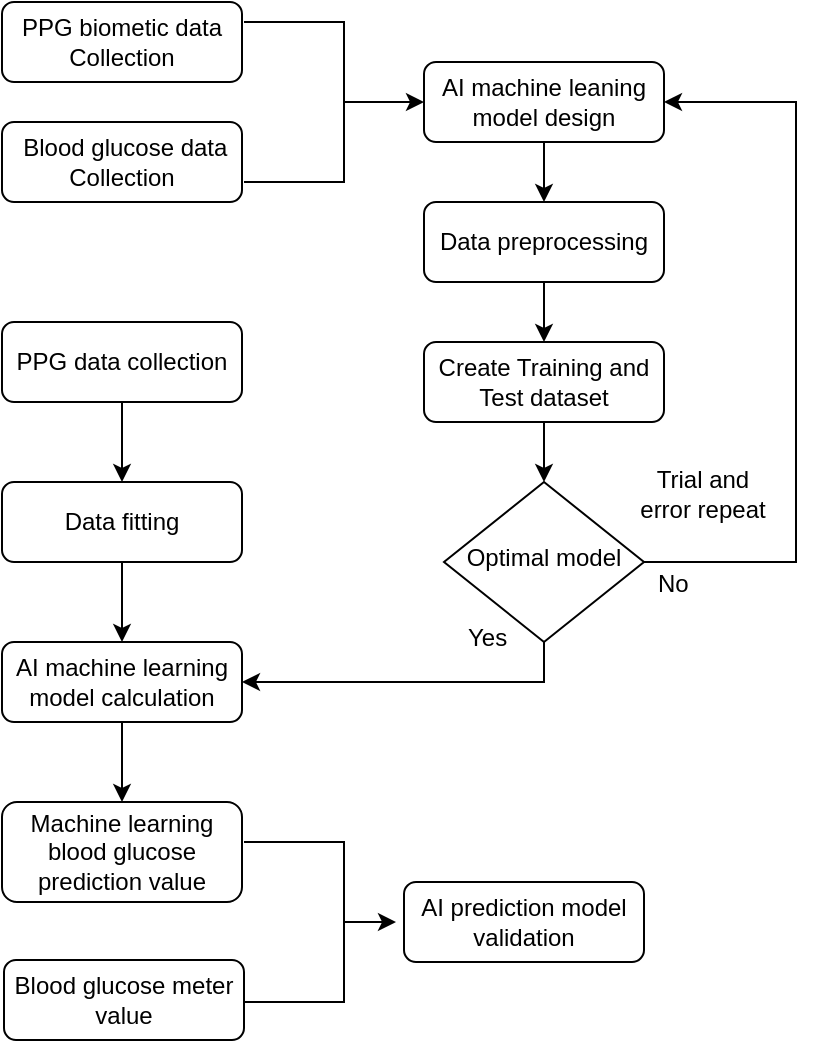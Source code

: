 <mxfile version="21.6.1" type="github">
  <diagram id="C5RBs43oDa-KdzZeNtuy" name="Page-1">
    <mxGraphModel dx="422" dy="398" grid="1" gridSize="10" guides="1" tooltips="1" connect="1" arrows="1" fold="1" page="1" pageScale="1" pageWidth="827" pageHeight="1169" math="0" shadow="0">
      <root>
        <mxCell id="WIyWlLk6GJQsqaUBKTNV-0" />
        <mxCell id="WIyWlLk6GJQsqaUBKTNV-1" parent="WIyWlLk6GJQsqaUBKTNV-0" />
        <mxCell id="WIyWlLk6GJQsqaUBKTNV-3" value="PPG biometic data&lt;br&gt;Collection" style="rounded=1;whiteSpace=wrap;html=1;fontSize=12;glass=0;strokeWidth=1;shadow=0;labelBackgroundColor=none;" parent="WIyWlLk6GJQsqaUBKTNV-1" vertex="1">
          <mxGeometry x="203" y="40" width="120" height="40" as="geometry" />
        </mxCell>
        <mxCell id="WIyWlLk6GJQsqaUBKTNV-7" value="AI machine leaning&lt;br&gt;model design" style="rounded=1;whiteSpace=wrap;html=1;fontSize=12;glass=0;strokeWidth=1;shadow=0;labelBackgroundColor=none;" parent="WIyWlLk6GJQsqaUBKTNV-1" vertex="1">
          <mxGeometry x="414" y="70" width="120" height="40" as="geometry" />
        </mxCell>
        <mxCell id="d5ANgDmR02GGeKv4E3o0-13" style="edgeStyle=orthogonalEdgeStyle;rounded=0;orthogonalLoop=1;jettySize=auto;html=1;labelBackgroundColor=none;fontColor=default;exitX=1;exitY=0.5;exitDx=0;exitDy=0;" edge="1" parent="WIyWlLk6GJQsqaUBKTNV-1" source="WIyWlLk6GJQsqaUBKTNV-10">
          <mxGeometry relative="1" as="geometry">
            <mxPoint x="534" y="90" as="targetPoint" />
            <mxPoint x="530" y="320" as="sourcePoint" />
            <Array as="points">
              <mxPoint x="600" y="320" />
              <mxPoint x="600" y="90" />
            </Array>
          </mxGeometry>
        </mxCell>
        <mxCell id="d5ANgDmR02GGeKv4E3o0-41" style="edgeStyle=orthogonalEdgeStyle;rounded=0;orthogonalLoop=1;jettySize=auto;html=1;entryX=1;entryY=0.5;entryDx=0;entryDy=0;" edge="1" parent="WIyWlLk6GJQsqaUBKTNV-1" target="d5ANgDmR02GGeKv4E3o0-24">
          <mxGeometry relative="1" as="geometry">
            <mxPoint x="330" y="380" as="targetPoint" />
            <mxPoint x="474" y="360" as="sourcePoint" />
            <Array as="points">
              <mxPoint x="474" y="380" />
            </Array>
          </mxGeometry>
        </mxCell>
        <mxCell id="WIyWlLk6GJQsqaUBKTNV-10" value="Optimal model" style="rhombus;whiteSpace=wrap;html=1;shadow=0;fontFamily=Helvetica;fontSize=12;align=center;strokeWidth=1;spacing=6;spacingTop=-4;labelBackgroundColor=none;" parent="WIyWlLk6GJQsqaUBKTNV-1" vertex="1">
          <mxGeometry x="424" y="280" width="100" height="80" as="geometry" />
        </mxCell>
        <mxCell id="d5ANgDmR02GGeKv4E3o0-10" value="" style="edgeStyle=orthogonalEdgeStyle;rounded=0;orthogonalLoop=1;jettySize=auto;html=1;labelBackgroundColor=none;fontColor=default;" edge="1" parent="WIyWlLk6GJQsqaUBKTNV-1" source="WIyWlLk6GJQsqaUBKTNV-11" target="WIyWlLk6GJQsqaUBKTNV-10">
          <mxGeometry relative="1" as="geometry" />
        </mxCell>
        <mxCell id="WIyWlLk6GJQsqaUBKTNV-11" value="Create Training and Test dataset" style="rounded=1;whiteSpace=wrap;html=1;fontSize=12;glass=0;strokeWidth=1;shadow=0;labelBackgroundColor=none;" parent="WIyWlLk6GJQsqaUBKTNV-1" vertex="1">
          <mxGeometry x="414" y="210" width="120" height="40" as="geometry" />
        </mxCell>
        <mxCell id="d5ANgDmR02GGeKv4E3o0-9" style="edgeStyle=orthogonalEdgeStyle;rounded=0;orthogonalLoop=1;jettySize=auto;html=1;entryX=0.5;entryY=0;entryDx=0;entryDy=0;labelBackgroundColor=none;fontColor=default;" edge="1" parent="WIyWlLk6GJQsqaUBKTNV-1" source="WIyWlLk6GJQsqaUBKTNV-12" target="WIyWlLk6GJQsqaUBKTNV-11">
          <mxGeometry relative="1" as="geometry" />
        </mxCell>
        <mxCell id="WIyWlLk6GJQsqaUBKTNV-12" value="Data preprocessing" style="rounded=1;whiteSpace=wrap;html=1;fontSize=12;glass=0;strokeWidth=1;shadow=0;labelBackgroundColor=none;" parent="WIyWlLk6GJQsqaUBKTNV-1" vertex="1">
          <mxGeometry x="414" y="140" width="120" height="40" as="geometry" />
        </mxCell>
        <mxCell id="d5ANgDmR02GGeKv4E3o0-0" value="&amp;nbsp;Blood glucose&amp;nbsp;data&lt;br&gt;Collection" style="rounded=1;whiteSpace=wrap;html=1;fontSize=12;glass=0;strokeWidth=1;shadow=0;labelBackgroundColor=none;" vertex="1" parent="WIyWlLk6GJQsqaUBKTNV-1">
          <mxGeometry x="203" y="100" width="120" height="40" as="geometry" />
        </mxCell>
        <mxCell id="d5ANgDmR02GGeKv4E3o0-5" style="edgeStyle=orthogonalEdgeStyle;rounded=0;orthogonalLoop=1;jettySize=auto;html=1;labelBackgroundColor=none;fontColor=default;" edge="1" parent="WIyWlLk6GJQsqaUBKTNV-1" source="d5ANgDmR02GGeKv4E3o0-3">
          <mxGeometry relative="1" as="geometry">
            <mxPoint x="414" y="90" as="targetPoint" />
            <Array as="points">
              <mxPoint x="404" y="90" />
              <mxPoint x="404" y="90" />
            </Array>
          </mxGeometry>
        </mxCell>
        <mxCell id="d5ANgDmR02GGeKv4E3o0-3" value="" style="strokeWidth=1;html=1;shape=mxgraph.flowchart.annotation_1;align=left;pointerEvents=1;rotation=-180;labelBackgroundColor=none;" vertex="1" parent="WIyWlLk6GJQsqaUBKTNV-1">
          <mxGeometry x="324" y="50" width="50" height="80" as="geometry" />
        </mxCell>
        <mxCell id="d5ANgDmR02GGeKv4E3o0-8" style="edgeStyle=orthogonalEdgeStyle;rounded=0;orthogonalLoop=1;jettySize=auto;html=1;exitX=0.5;exitY=1;exitDx=0;exitDy=0;entryX=0.5;entryY=0;entryDx=0;entryDy=0;labelBackgroundColor=none;fontColor=default;" edge="1" parent="WIyWlLk6GJQsqaUBKTNV-1" source="WIyWlLk6GJQsqaUBKTNV-7" target="WIyWlLk6GJQsqaUBKTNV-12">
          <mxGeometry relative="1" as="geometry" />
        </mxCell>
        <mxCell id="d5ANgDmR02GGeKv4E3o0-20" value="Trial and &lt;br&gt;error repeat" style="text;html=1;strokeColor=none;fillColor=none;align=center;verticalAlign=middle;whiteSpace=wrap;rounded=0;" vertex="1" parent="WIyWlLk6GJQsqaUBKTNV-1">
          <mxGeometry x="510" y="271" width="87" height="30" as="geometry" />
        </mxCell>
        <mxCell id="d5ANgDmR02GGeKv4E3o0-21" value="No" style="text;strokeColor=none;fillColor=none;align=left;verticalAlign=middle;spacingLeft=4;spacingRight=4;overflow=hidden;points=[[0,0.5],[1,0.5]];portConstraint=eastwest;rotatable=0;whiteSpace=wrap;html=1;" vertex="1" parent="WIyWlLk6GJQsqaUBKTNV-1">
          <mxGeometry x="525" y="316" width="26" height="30" as="geometry" />
        </mxCell>
        <mxCell id="d5ANgDmR02GGeKv4E3o0-31" style="edgeStyle=orthogonalEdgeStyle;rounded=0;orthogonalLoop=1;jettySize=auto;html=1;entryX=0.5;entryY=0;entryDx=0;entryDy=0;" edge="1" parent="WIyWlLk6GJQsqaUBKTNV-1" source="d5ANgDmR02GGeKv4E3o0-22" target="d5ANgDmR02GGeKv4E3o0-23">
          <mxGeometry relative="1" as="geometry" />
        </mxCell>
        <mxCell id="d5ANgDmR02GGeKv4E3o0-22" value="PPG data collection" style="rounded=1;whiteSpace=wrap;html=1;fontSize=12;glass=0;strokeWidth=1;shadow=0;labelBackgroundColor=none;" vertex="1" parent="WIyWlLk6GJQsqaUBKTNV-1">
          <mxGeometry x="203" y="200" width="120" height="40" as="geometry" />
        </mxCell>
        <mxCell id="d5ANgDmR02GGeKv4E3o0-32" style="edgeStyle=orthogonalEdgeStyle;rounded=0;orthogonalLoop=1;jettySize=auto;html=1;entryX=0.5;entryY=0;entryDx=0;entryDy=0;" edge="1" parent="WIyWlLk6GJQsqaUBKTNV-1" source="d5ANgDmR02GGeKv4E3o0-23" target="d5ANgDmR02GGeKv4E3o0-24">
          <mxGeometry relative="1" as="geometry" />
        </mxCell>
        <mxCell id="d5ANgDmR02GGeKv4E3o0-23" value="Data fitting" style="rounded=1;whiteSpace=wrap;html=1;fontSize=12;glass=0;strokeWidth=1;shadow=0;labelBackgroundColor=none;" vertex="1" parent="WIyWlLk6GJQsqaUBKTNV-1">
          <mxGeometry x="203" y="280" width="120" height="40" as="geometry" />
        </mxCell>
        <mxCell id="d5ANgDmR02GGeKv4E3o0-34" style="edgeStyle=orthogonalEdgeStyle;rounded=0;orthogonalLoop=1;jettySize=auto;html=1;" edge="1" parent="WIyWlLk6GJQsqaUBKTNV-1" source="d5ANgDmR02GGeKv4E3o0-24">
          <mxGeometry relative="1" as="geometry">
            <mxPoint x="263.0" y="440" as="targetPoint" />
          </mxGeometry>
        </mxCell>
        <mxCell id="d5ANgDmR02GGeKv4E3o0-24" value="AI machine learning&lt;br&gt;model calculation" style="rounded=1;whiteSpace=wrap;html=1;fontSize=12;glass=0;strokeWidth=1;shadow=0;labelBackgroundColor=none;" vertex="1" parent="WIyWlLk6GJQsqaUBKTNV-1">
          <mxGeometry x="203" y="360" width="120" height="40" as="geometry" />
        </mxCell>
        <mxCell id="d5ANgDmR02GGeKv4E3o0-25" value="Machine learning blood glucose prediction value" style="rounded=1;whiteSpace=wrap;html=1;fontSize=12;glass=0;strokeWidth=1;shadow=0;labelBackgroundColor=none;" vertex="1" parent="WIyWlLk6GJQsqaUBKTNV-1">
          <mxGeometry x="203" y="440" width="120" height="50" as="geometry" />
        </mxCell>
        <mxCell id="d5ANgDmR02GGeKv4E3o0-27" value="Blood glucose meter value" style="rounded=1;whiteSpace=wrap;html=1;fontSize=12;glass=0;strokeWidth=1;shadow=0;labelBackgroundColor=none;" vertex="1" parent="WIyWlLk6GJQsqaUBKTNV-1">
          <mxGeometry x="204" y="519" width="120" height="40" as="geometry" />
        </mxCell>
        <mxCell id="d5ANgDmR02GGeKv4E3o0-38" style="edgeStyle=orthogonalEdgeStyle;rounded=0;orthogonalLoop=1;jettySize=auto;html=1;exitX=0;exitY=0.5;exitDx=0;exitDy=0;exitPerimeter=0;" edge="1" parent="WIyWlLk6GJQsqaUBKTNV-1" source="d5ANgDmR02GGeKv4E3o0-30">
          <mxGeometry relative="1" as="geometry">
            <mxPoint x="400" y="499.931" as="targetPoint" />
          </mxGeometry>
        </mxCell>
        <mxCell id="d5ANgDmR02GGeKv4E3o0-30" value="" style="strokeWidth=1;html=1;shape=mxgraph.flowchart.annotation_1;align=left;pointerEvents=1;rotation=-180;labelBackgroundColor=none;" vertex="1" parent="WIyWlLk6GJQsqaUBKTNV-1">
          <mxGeometry x="324" y="460" width="50" height="80" as="geometry" />
        </mxCell>
        <mxCell id="d5ANgDmR02GGeKv4E3o0-39" value="AI prediction model validation" style="rounded=1;whiteSpace=wrap;html=1;fontSize=12;glass=0;strokeWidth=1;shadow=0;labelBackgroundColor=none;" vertex="1" parent="WIyWlLk6GJQsqaUBKTNV-1">
          <mxGeometry x="404" y="480" width="120" height="40" as="geometry" />
        </mxCell>
        <mxCell id="d5ANgDmR02GGeKv4E3o0-42" value="Yes" style="text;strokeColor=none;fillColor=none;align=left;verticalAlign=middle;spacingLeft=4;spacingRight=4;overflow=hidden;points=[[0,0.5],[1,0.5]];portConstraint=eastwest;rotatable=0;whiteSpace=wrap;html=1;" vertex="1" parent="WIyWlLk6GJQsqaUBKTNV-1">
          <mxGeometry x="430" y="343" width="30" height="30" as="geometry" />
        </mxCell>
      </root>
    </mxGraphModel>
  </diagram>
</mxfile>
